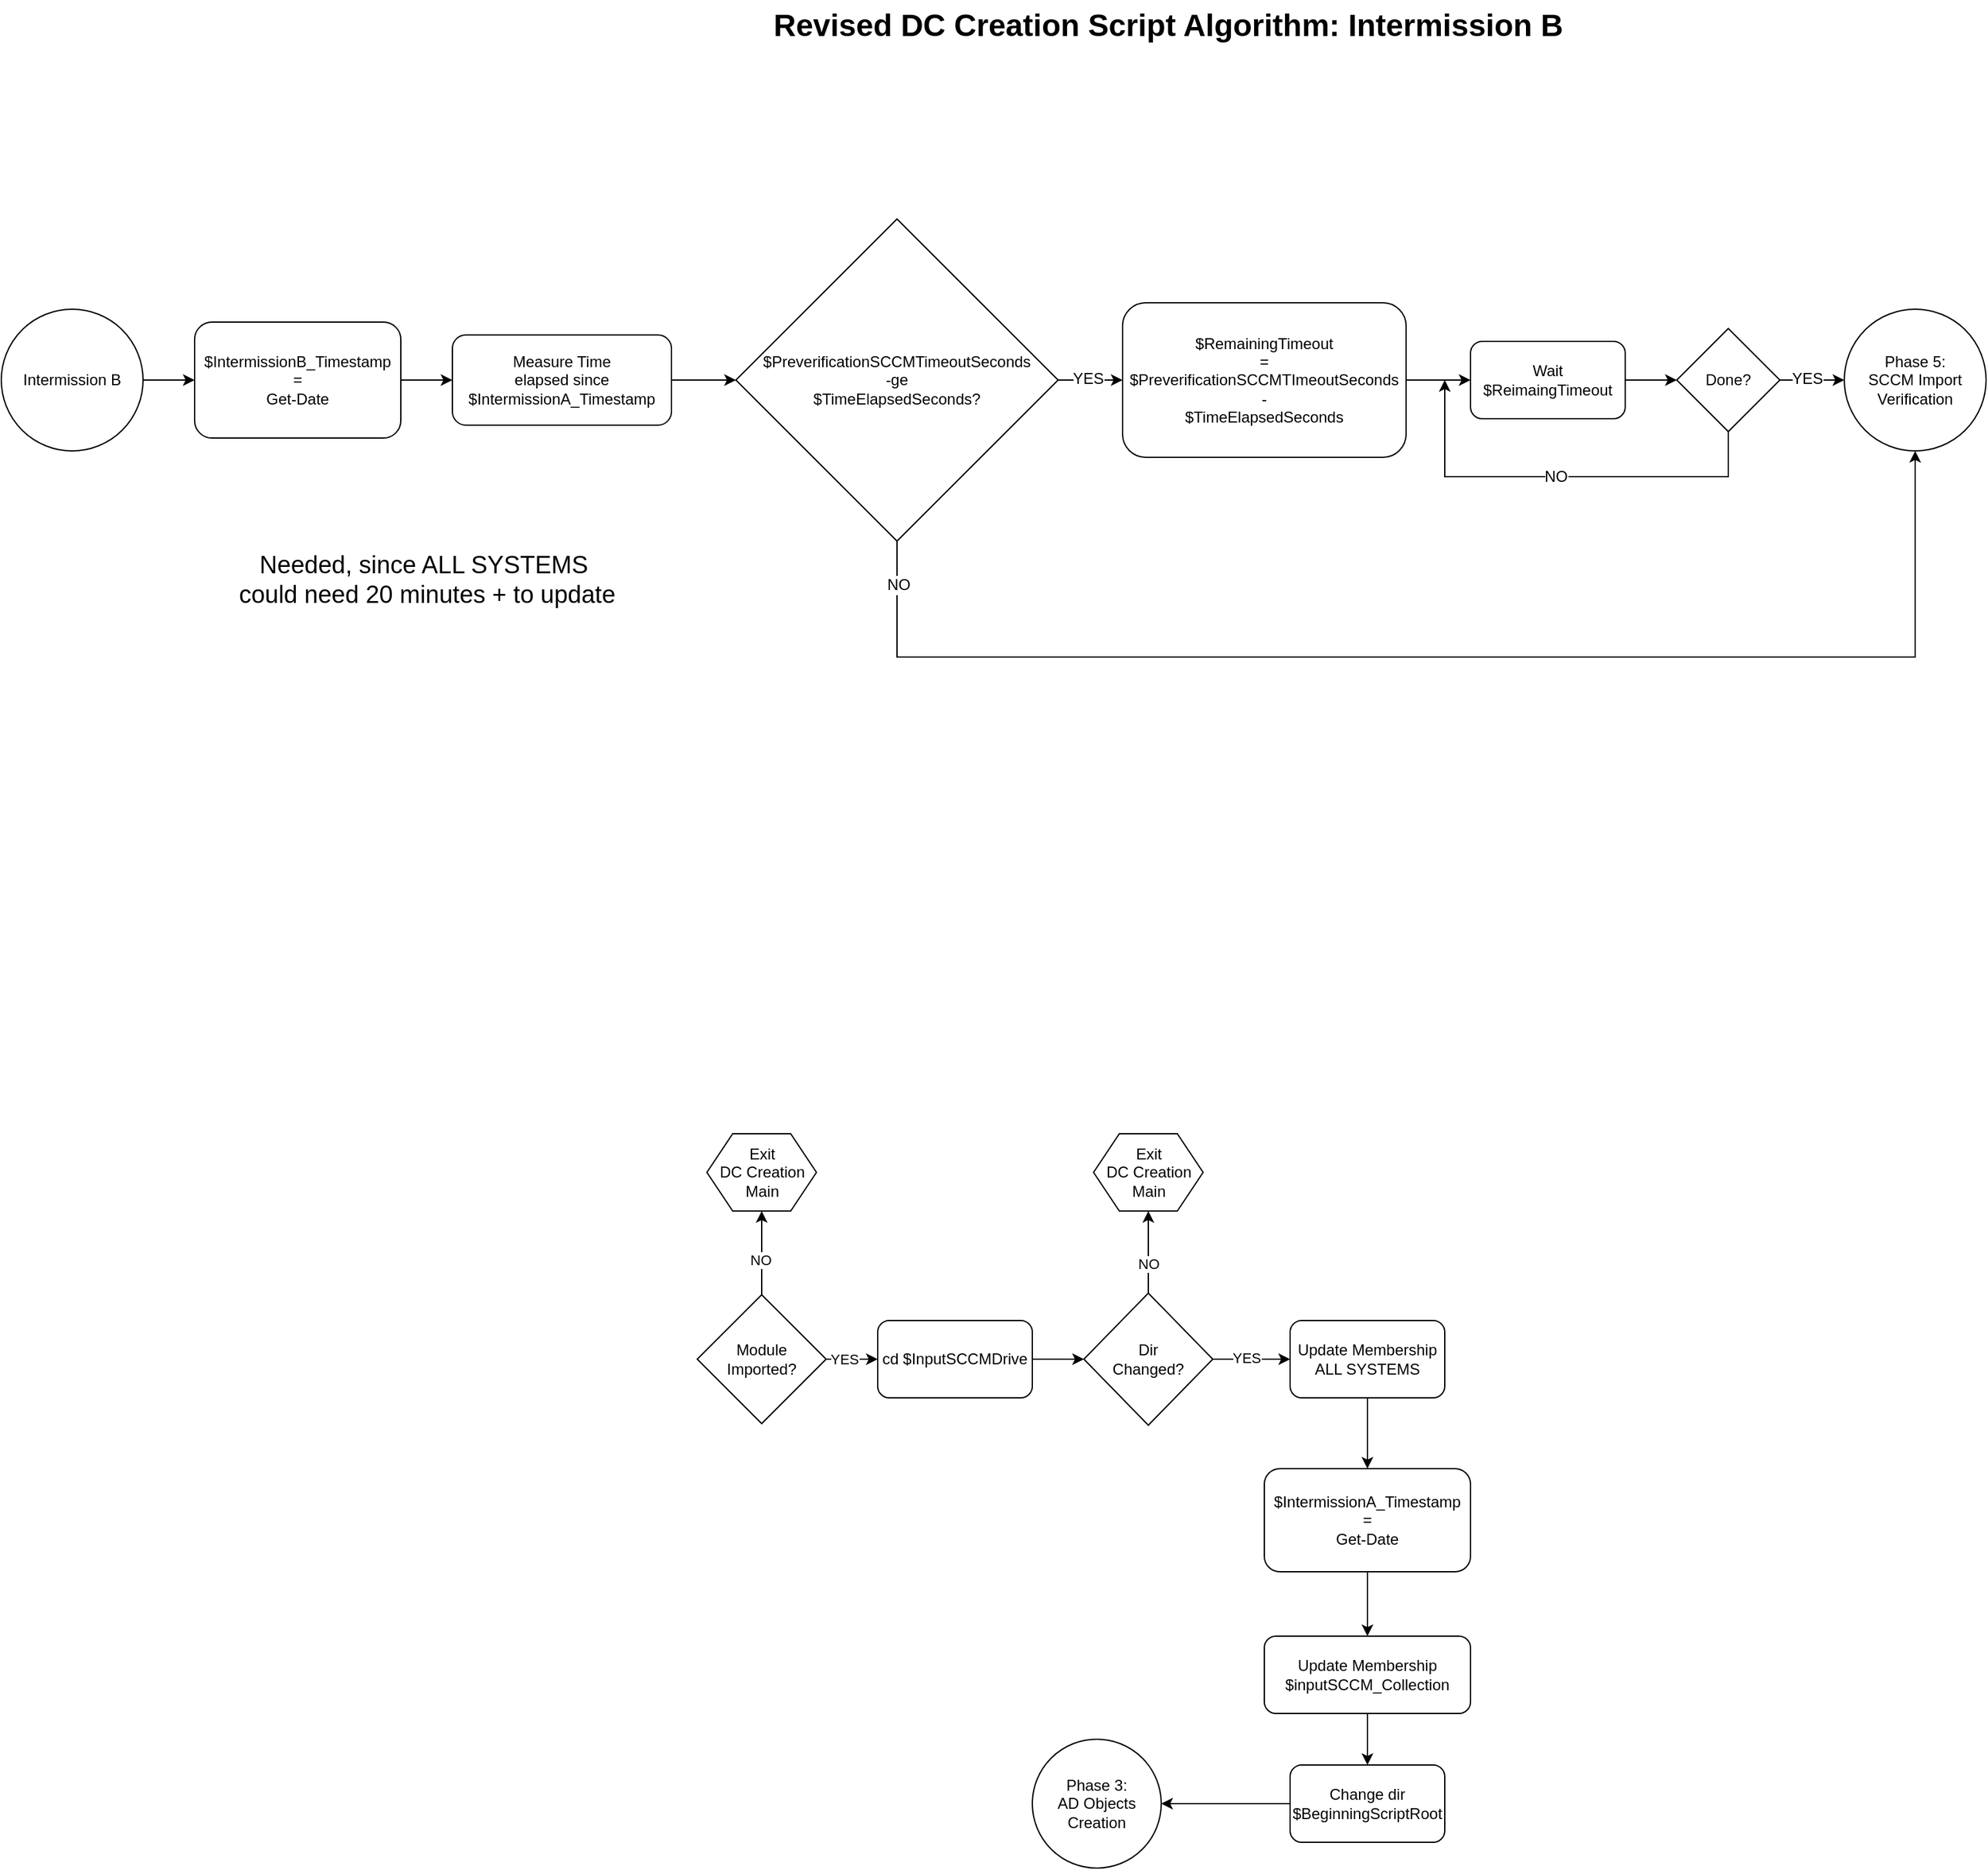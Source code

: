 <mxfile version="20.8.15" type="device"><diagram name="Page-1" id="WSGKbuVoHpJXx0BH58yG"><mxGraphModel dx="2134" dy="1191" grid="1" gridSize="10" guides="1" tooltips="1" connect="1" arrows="1" fold="1" page="1" pageScale="1" pageWidth="4681" pageHeight="3300" math="0" shadow="0"><root><mxCell id="0"/><mxCell id="1" parent="0"/><mxCell id="rkiyw2_FLuHFUYTE_5j6-115" value="&lt;font style=&quot;font-size: 24px;&quot;&gt;&lt;b&gt;Revised DC Creation Script Algorithm: Intermission B&lt;/b&gt;&lt;/font&gt;" style="text;html=1;align=center;verticalAlign=middle;resizable=0;points=[];autosize=1;strokeColor=none;fillColor=none;fontSize=12;" parent="1" vertex="1"><mxGeometry x="675" y="90" width="640" height="40" as="geometry"/></mxCell><mxCell id="jHdu8qXegGV3sVyO3IsT-2" style="edgeStyle=orthogonalEdgeStyle;rounded=0;orthogonalLoop=1;jettySize=auto;html=1;strokeColor=#000000;fontColor=#000000;startArrow=none;startFill=0;" parent="1" source="M562vFh1pYOsYTwWUusz-12" target="jHdu8qXegGV3sVyO3IsT-1" edge="1"><mxGeometry relative="1" as="geometry"/></mxCell><mxCell id="M562vFh1pYOsYTwWUusz-12" value="Intermission B" style="ellipse;whiteSpace=wrap;html=1;fontSize=12;fillColor=default;" parent="1" vertex="1"><mxGeometry x="90" y="330" width="110" height="110" as="geometry"/></mxCell><mxCell id="NxjtL937oY-VX3Pgm2LC-2" style="edgeStyle=orthogonalEdgeStyle;rounded=0;orthogonalLoop=1;jettySize=auto;html=1;strokeColor=#000000;fontSize=12;fontColor=#000000;startArrow=none;startFill=0;" edge="1" parent="1" source="jHdu8qXegGV3sVyO3IsT-1" target="NxjtL937oY-VX3Pgm2LC-1"><mxGeometry relative="1" as="geometry"/></mxCell><mxCell id="jHdu8qXegGV3sVyO3IsT-1" value="$IntermissionB_Timestamp&lt;br style=&quot;border-color: var(--border-color);&quot;&gt;=&lt;br style=&quot;border-color: var(--border-color);&quot;&gt;Get-Date" style="rounded=1;whiteSpace=wrap;html=1;strokeColor=#000000;strokeWidth=1;fontColor=#000000;fillColor=default;" parent="1" vertex="1"><mxGeometry x="240" y="340" width="160" height="90" as="geometry"/></mxCell><mxCell id="jHdu8qXegGV3sVyO3IsT-8" style="edgeStyle=orthogonalEdgeStyle;rounded=0;orthogonalLoop=1;jettySize=auto;html=1;strokeColor=#000000;fontColor=#000000;startArrow=none;startFill=0;" parent="1" source="jHdu8qXegGV3sVyO3IsT-3" target="jHdu8qXegGV3sVyO3IsT-7" edge="1"><mxGeometry relative="1" as="geometry"/></mxCell><mxCell id="jHdu8qXegGV3sVyO3IsT-9" value="NO" style="edgeLabel;html=1;align=center;verticalAlign=middle;resizable=0;points=[];fontColor=#000000;" parent="jHdu8qXegGV3sVyO3IsT-8" vertex="1" connectable="0"><mxGeometry x="-0.152" y="1" relative="1" as="geometry"><mxPoint as="offset"/></mxGeometry></mxCell><mxCell id="jHdu8qXegGV3sVyO3IsT-11" style="edgeStyle=orthogonalEdgeStyle;rounded=0;orthogonalLoop=1;jettySize=auto;html=1;strokeColor=#000000;fontColor=#000000;startArrow=none;startFill=0;" parent="1" source="jHdu8qXegGV3sVyO3IsT-3" target="jHdu8qXegGV3sVyO3IsT-10" edge="1"><mxGeometry relative="1" as="geometry"/></mxCell><mxCell id="jHdu8qXegGV3sVyO3IsT-17" value="YES" style="edgeLabel;html=1;align=center;verticalAlign=middle;resizable=0;points=[];fontColor=#000000;" parent="jHdu8qXegGV3sVyO3IsT-11" vertex="1" connectable="0"><mxGeometry x="-0.329" relative="1" as="geometry"><mxPoint as="offset"/></mxGeometry></mxCell><mxCell id="jHdu8qXegGV3sVyO3IsT-3" value="Module&lt;br&gt;Imported?" style="rhombus;whiteSpace=wrap;html=1;strokeColor=#000000;strokeWidth=1;fontColor=#000000;fillColor=default;" parent="1" vertex="1"><mxGeometry x="630" y="1095" width="100" height="100" as="geometry"/></mxCell><mxCell id="jHdu8qXegGV3sVyO3IsT-7" value="Exit&lt;br&gt;DC Creation&lt;br&gt;Main" style="shape=hexagon;perimeter=hexagonPerimeter2;whiteSpace=wrap;html=1;fixedSize=1;strokeColor=#000000;strokeWidth=1;fontColor=#000000;fillColor=default;" parent="1" vertex="1"><mxGeometry x="637.5" y="970" width="85" height="60" as="geometry"/></mxCell><mxCell id="jHdu8qXegGV3sVyO3IsT-13" style="edgeStyle=orthogonalEdgeStyle;rounded=0;orthogonalLoop=1;jettySize=auto;html=1;strokeColor=#000000;fontColor=#000000;startArrow=none;startFill=0;" parent="1" source="jHdu8qXegGV3sVyO3IsT-10" target="jHdu8qXegGV3sVyO3IsT-12" edge="1"><mxGeometry relative="1" as="geometry"/></mxCell><mxCell id="jHdu8qXegGV3sVyO3IsT-10" value="cd $InputSCCMDrive" style="rounded=1;whiteSpace=wrap;html=1;strokeColor=#000000;strokeWidth=1;fontColor=#000000;fillColor=default;" parent="1" vertex="1"><mxGeometry x="770" y="1115" width="120" height="60" as="geometry"/></mxCell><mxCell id="jHdu8qXegGV3sVyO3IsT-15" style="edgeStyle=orthogonalEdgeStyle;rounded=0;orthogonalLoop=1;jettySize=auto;html=1;strokeColor=#000000;fontColor=#000000;startArrow=none;startFill=0;" parent="1" source="jHdu8qXegGV3sVyO3IsT-12" target="jHdu8qXegGV3sVyO3IsT-14" edge="1"><mxGeometry relative="1" as="geometry"/></mxCell><mxCell id="jHdu8qXegGV3sVyO3IsT-16" value="NO" style="edgeLabel;html=1;align=center;verticalAlign=middle;resizable=0;points=[];fontColor=#000000;" parent="jHdu8qXegGV3sVyO3IsT-15" vertex="1" connectable="0"><mxGeometry x="0.179" y="1" relative="1" as="geometry"><mxPoint x="1" y="14" as="offset"/></mxGeometry></mxCell><mxCell id="jHdu8qXegGV3sVyO3IsT-20" style="edgeStyle=orthogonalEdgeStyle;rounded=0;orthogonalLoop=1;jettySize=auto;html=1;strokeColor=#000000;fontColor=#000000;startArrow=none;startFill=0;" parent="1" source="jHdu8qXegGV3sVyO3IsT-12" target="jHdu8qXegGV3sVyO3IsT-18" edge="1"><mxGeometry relative="1" as="geometry"/></mxCell><mxCell id="jHdu8qXegGV3sVyO3IsT-21" value="YES" style="edgeLabel;html=1;align=center;verticalAlign=middle;resizable=0;points=[];fontColor=#000000;" parent="jHdu8qXegGV3sVyO3IsT-20" vertex="1" connectable="0"><mxGeometry x="-0.144" y="1" relative="1" as="geometry"><mxPoint as="offset"/></mxGeometry></mxCell><mxCell id="jHdu8qXegGV3sVyO3IsT-12" value="Dir&lt;br&gt;Changed?" style="rhombus;whiteSpace=wrap;html=1;strokeColor=#000000;strokeWidth=1;fontColor=#000000;fillColor=default;" parent="1" vertex="1"><mxGeometry x="930" y="1093.75" width="100" height="102.5" as="geometry"/></mxCell><mxCell id="jHdu8qXegGV3sVyO3IsT-14" value="Exit&lt;br&gt;DC Creation&lt;br&gt;Main" style="shape=hexagon;perimeter=hexagonPerimeter2;whiteSpace=wrap;html=1;fixedSize=1;strokeColor=#000000;strokeWidth=1;fontColor=#000000;fillColor=default;" parent="1" vertex="1"><mxGeometry x="937.5" y="970" width="85" height="60" as="geometry"/></mxCell><mxCell id="jHdu8qXegGV3sVyO3IsT-22" style="edgeStyle=orthogonalEdgeStyle;rounded=0;orthogonalLoop=1;jettySize=auto;html=1;strokeColor=#000000;fontColor=#000000;startArrow=none;startFill=0;" parent="1" source="jHdu8qXegGV3sVyO3IsT-18" target="jHdu8qXegGV3sVyO3IsT-19" edge="1"><mxGeometry relative="1" as="geometry"/></mxCell><mxCell id="jHdu8qXegGV3sVyO3IsT-18" value="Update Membership&lt;br&gt;ALL SYSTEMS" style="rounded=1;whiteSpace=wrap;html=1;strokeColor=#000000;strokeWidth=1;fontColor=#000000;fillColor=default;" parent="1" vertex="1"><mxGeometry x="1090" y="1115" width="120" height="60" as="geometry"/></mxCell><mxCell id="jHdu8qXegGV3sVyO3IsT-24" style="edgeStyle=orthogonalEdgeStyle;rounded=0;orthogonalLoop=1;jettySize=auto;html=1;strokeColor=#000000;fontColor=#000000;startArrow=none;startFill=0;" parent="1" source="jHdu8qXegGV3sVyO3IsT-19" target="jHdu8qXegGV3sVyO3IsT-23" edge="1"><mxGeometry relative="1" as="geometry"/></mxCell><mxCell id="jHdu8qXegGV3sVyO3IsT-19" value="$IntermissionA_Timestamp&lt;br&gt;=&lt;br&gt;Get-Date" style="rounded=1;whiteSpace=wrap;html=1;strokeColor=#000000;strokeWidth=1;fontColor=#000000;fillColor=default;" parent="1" vertex="1"><mxGeometry x="1070" y="1230" width="160" height="80" as="geometry"/></mxCell><mxCell id="jHdu8qXegGV3sVyO3IsT-26" style="edgeStyle=orthogonalEdgeStyle;rounded=0;orthogonalLoop=1;jettySize=auto;html=1;strokeColor=#000000;fontColor=#000000;startArrow=none;startFill=0;" parent="1" source="jHdu8qXegGV3sVyO3IsT-23" target="jHdu8qXegGV3sVyO3IsT-25" edge="1"><mxGeometry relative="1" as="geometry"/></mxCell><mxCell id="jHdu8qXegGV3sVyO3IsT-23" value="Update Membership&lt;br&gt;$inputSCCM_Collection" style="rounded=1;whiteSpace=wrap;html=1;strokeColor=#000000;strokeWidth=1;fontColor=#000000;fillColor=default;" parent="1" vertex="1"><mxGeometry x="1070" y="1360" width="160" height="60" as="geometry"/></mxCell><mxCell id="jHdu8qXegGV3sVyO3IsT-28" style="edgeStyle=orthogonalEdgeStyle;rounded=0;orthogonalLoop=1;jettySize=auto;html=1;strokeColor=#000000;fontColor=#000000;startArrow=none;startFill=0;" parent="1" source="jHdu8qXegGV3sVyO3IsT-25" target="jHdu8qXegGV3sVyO3IsT-27" edge="1"><mxGeometry relative="1" as="geometry"/></mxCell><mxCell id="jHdu8qXegGV3sVyO3IsT-25" value="Change dir&lt;br&gt;$BeginningScriptRoot" style="rounded=1;whiteSpace=wrap;html=1;strokeColor=#000000;strokeWidth=1;fontColor=#000000;fillColor=default;" parent="1" vertex="1"><mxGeometry x="1090" y="1460" width="120" height="60" as="geometry"/></mxCell><mxCell id="jHdu8qXegGV3sVyO3IsT-27" value="Phase 3:&lt;br&gt;AD Objects&lt;br&gt;Creation" style="ellipse;whiteSpace=wrap;html=1;strokeColor=#000000;strokeWidth=1;fontColor=#000000;fillColor=default;" parent="1" vertex="1"><mxGeometry x="890" y="1440" width="100" height="100" as="geometry"/></mxCell><mxCell id="NxjtL937oY-VX3Pgm2LC-4" style="edgeStyle=orthogonalEdgeStyle;rounded=0;orthogonalLoop=1;jettySize=auto;html=1;strokeColor=#000000;fontSize=12;fontColor=#000000;startArrow=none;startFill=0;" edge="1" parent="1" source="NxjtL937oY-VX3Pgm2LC-1" target="NxjtL937oY-VX3Pgm2LC-3"><mxGeometry relative="1" as="geometry"/></mxCell><mxCell id="NxjtL937oY-VX3Pgm2LC-1" value="Measure Time&lt;br&gt;elapsed since&lt;br&gt;$IntermissionA_Timestamp" style="rounded=1;whiteSpace=wrap;html=1;strokeColor=#000000;strokeWidth=1;fontSize=12;fontColor=#000000;fillColor=default;" vertex="1" parent="1"><mxGeometry x="440" y="350" width="170" height="70" as="geometry"/></mxCell><mxCell id="NxjtL937oY-VX3Pgm2LC-6" style="edgeStyle=orthogonalEdgeStyle;rounded=0;orthogonalLoop=1;jettySize=auto;html=1;strokeColor=#000000;fontSize=12;fontColor=#000000;startArrow=none;startFill=0;" edge="1" parent="1" source="NxjtL937oY-VX3Pgm2LC-3" target="NxjtL937oY-VX3Pgm2LC-5"><mxGeometry relative="1" as="geometry"/></mxCell><mxCell id="NxjtL937oY-VX3Pgm2LC-16" value="YES" style="edgeLabel;html=1;align=center;verticalAlign=middle;resizable=0;points=[];fontSize=12;fontColor=#000000;" vertex="1" connectable="0" parent="NxjtL937oY-VX3Pgm2LC-6"><mxGeometry x="-0.105" y="1" relative="1" as="geometry"><mxPoint as="offset"/></mxGeometry></mxCell><mxCell id="NxjtL937oY-VX3Pgm2LC-18" style="edgeStyle=orthogonalEdgeStyle;rounded=0;orthogonalLoop=1;jettySize=auto;html=1;entryX=0.5;entryY=1;entryDx=0;entryDy=0;strokeColor=#000000;fontSize=12;fontColor=#000000;startArrow=none;startFill=0;" edge="1" parent="1" source="NxjtL937oY-VX3Pgm2LC-3" target="NxjtL937oY-VX3Pgm2LC-10"><mxGeometry relative="1" as="geometry"><Array as="points"><mxPoint x="785" y="600"/><mxPoint x="1575" y="600"/></Array></mxGeometry></mxCell><mxCell id="NxjtL937oY-VX3Pgm2LC-20" value="NO" style="edgeLabel;html=1;align=center;verticalAlign=middle;resizable=0;points=[];fontSize=12;fontColor=#000000;" vertex="1" connectable="0" parent="NxjtL937oY-VX3Pgm2LC-18"><mxGeometry x="-0.936" y="1" relative="1" as="geometry"><mxPoint as="offset"/></mxGeometry></mxCell><mxCell id="NxjtL937oY-VX3Pgm2LC-3" value="$PreverificationSCCMTimeoutSeconds&lt;br&gt;-ge&lt;br&gt;$TimeElapsedSeconds?" style="rhombus;whiteSpace=wrap;html=1;strokeColor=#000000;strokeWidth=1;fontSize=12;fontColor=#000000;fillColor=default;" vertex="1" parent="1"><mxGeometry x="660" y="260" width="250" height="250" as="geometry"/></mxCell><mxCell id="NxjtL937oY-VX3Pgm2LC-8" style="edgeStyle=orthogonalEdgeStyle;rounded=0;orthogonalLoop=1;jettySize=auto;html=1;strokeColor=#000000;fontSize=12;fontColor=#000000;startArrow=none;startFill=0;" edge="1" parent="1" source="NxjtL937oY-VX3Pgm2LC-5" target="NxjtL937oY-VX3Pgm2LC-7"><mxGeometry relative="1" as="geometry"/></mxCell><mxCell id="NxjtL937oY-VX3Pgm2LC-5" value="$RemainingTimeout&lt;br&gt;=&lt;br&gt;$PreverificationSCCMTImeoutSeconds&lt;br&gt;-&lt;br&gt;$TimeElapsedSeconds" style="rounded=1;whiteSpace=wrap;html=1;strokeColor=#000000;strokeWidth=1;fontSize=12;fontColor=#000000;fillColor=default;" vertex="1" parent="1"><mxGeometry x="960" y="325" width="220" height="120" as="geometry"/></mxCell><mxCell id="NxjtL937oY-VX3Pgm2LC-11" style="edgeStyle=orthogonalEdgeStyle;rounded=0;orthogonalLoop=1;jettySize=auto;html=1;strokeColor=#000000;fontSize=12;fontColor=#000000;startArrow=none;startFill=0;" edge="1" parent="1" source="NxjtL937oY-VX3Pgm2LC-7" target="NxjtL937oY-VX3Pgm2LC-9"><mxGeometry relative="1" as="geometry"/></mxCell><mxCell id="NxjtL937oY-VX3Pgm2LC-7" value="Wait&lt;br&gt;$ReimaingTimeout" style="rounded=1;whiteSpace=wrap;html=1;strokeColor=#000000;strokeWidth=1;fontSize=12;fontColor=#000000;fillColor=default;" vertex="1" parent="1"><mxGeometry x="1230" y="355" width="120" height="60" as="geometry"/></mxCell><mxCell id="NxjtL937oY-VX3Pgm2LC-12" style="edgeStyle=orthogonalEdgeStyle;rounded=0;orthogonalLoop=1;jettySize=auto;html=1;strokeColor=#000000;fontSize=12;fontColor=#000000;startArrow=none;startFill=0;" edge="1" parent="1" source="NxjtL937oY-VX3Pgm2LC-9" target="NxjtL937oY-VX3Pgm2LC-10"><mxGeometry relative="1" as="geometry"/></mxCell><mxCell id="NxjtL937oY-VX3Pgm2LC-13" value="YES" style="edgeLabel;html=1;align=center;verticalAlign=middle;resizable=0;points=[];fontSize=12;fontColor=#000000;" vertex="1" connectable="0" parent="NxjtL937oY-VX3Pgm2LC-12"><mxGeometry x="-0.151" y="1" relative="1" as="geometry"><mxPoint as="offset"/></mxGeometry></mxCell><mxCell id="NxjtL937oY-VX3Pgm2LC-14" style="edgeStyle=orthogonalEdgeStyle;rounded=0;orthogonalLoop=1;jettySize=auto;html=1;strokeColor=#000000;fontSize=12;fontColor=#000000;startArrow=none;startFill=0;" edge="1" parent="1" source="NxjtL937oY-VX3Pgm2LC-9"><mxGeometry relative="1" as="geometry"><mxPoint x="1210" y="385" as="targetPoint"/><Array as="points"><mxPoint x="1430" y="460"/><mxPoint x="1210" y="460"/></Array></mxGeometry></mxCell><mxCell id="NxjtL937oY-VX3Pgm2LC-15" value="NO" style="edgeLabel;html=1;align=center;verticalAlign=middle;resizable=0;points=[];fontSize=12;fontColor=#000000;" vertex="1" connectable="0" parent="NxjtL937oY-VX3Pgm2LC-14"><mxGeometry x="0.025" relative="1" as="geometry"><mxPoint as="offset"/></mxGeometry></mxCell><mxCell id="NxjtL937oY-VX3Pgm2LC-9" value="Done?" style="rhombus;whiteSpace=wrap;html=1;strokeColor=#000000;strokeWidth=1;fontSize=12;fontColor=#000000;fillColor=default;" vertex="1" parent="1"><mxGeometry x="1390" y="345" width="80" height="80" as="geometry"/></mxCell><mxCell id="NxjtL937oY-VX3Pgm2LC-10" value="Phase 5:&lt;br&gt;SCCM Import&lt;br&gt;Verification" style="ellipse;whiteSpace=wrap;html=1;fontSize=12;fillColor=default;" vertex="1" parent="1"><mxGeometry x="1520" y="330" width="110" height="110" as="geometry"/></mxCell><mxCell id="NxjtL937oY-VX3Pgm2LC-21" value="&lt;font style=&quot;font-size: 19px;&quot;&gt;Needed, since ALL SYSTEMS&amp;nbsp;&lt;br&gt;could need 20 minutes + to update&lt;/font&gt;" style="text;html=1;align=center;verticalAlign=middle;resizable=0;points=[];autosize=1;strokeColor=none;fillColor=none;fontSize=12;fontColor=#000000;" vertex="1" parent="1"><mxGeometry x="260" y="510" width="320" height="60" as="geometry"/></mxCell></root></mxGraphModel></diagram></mxfile>